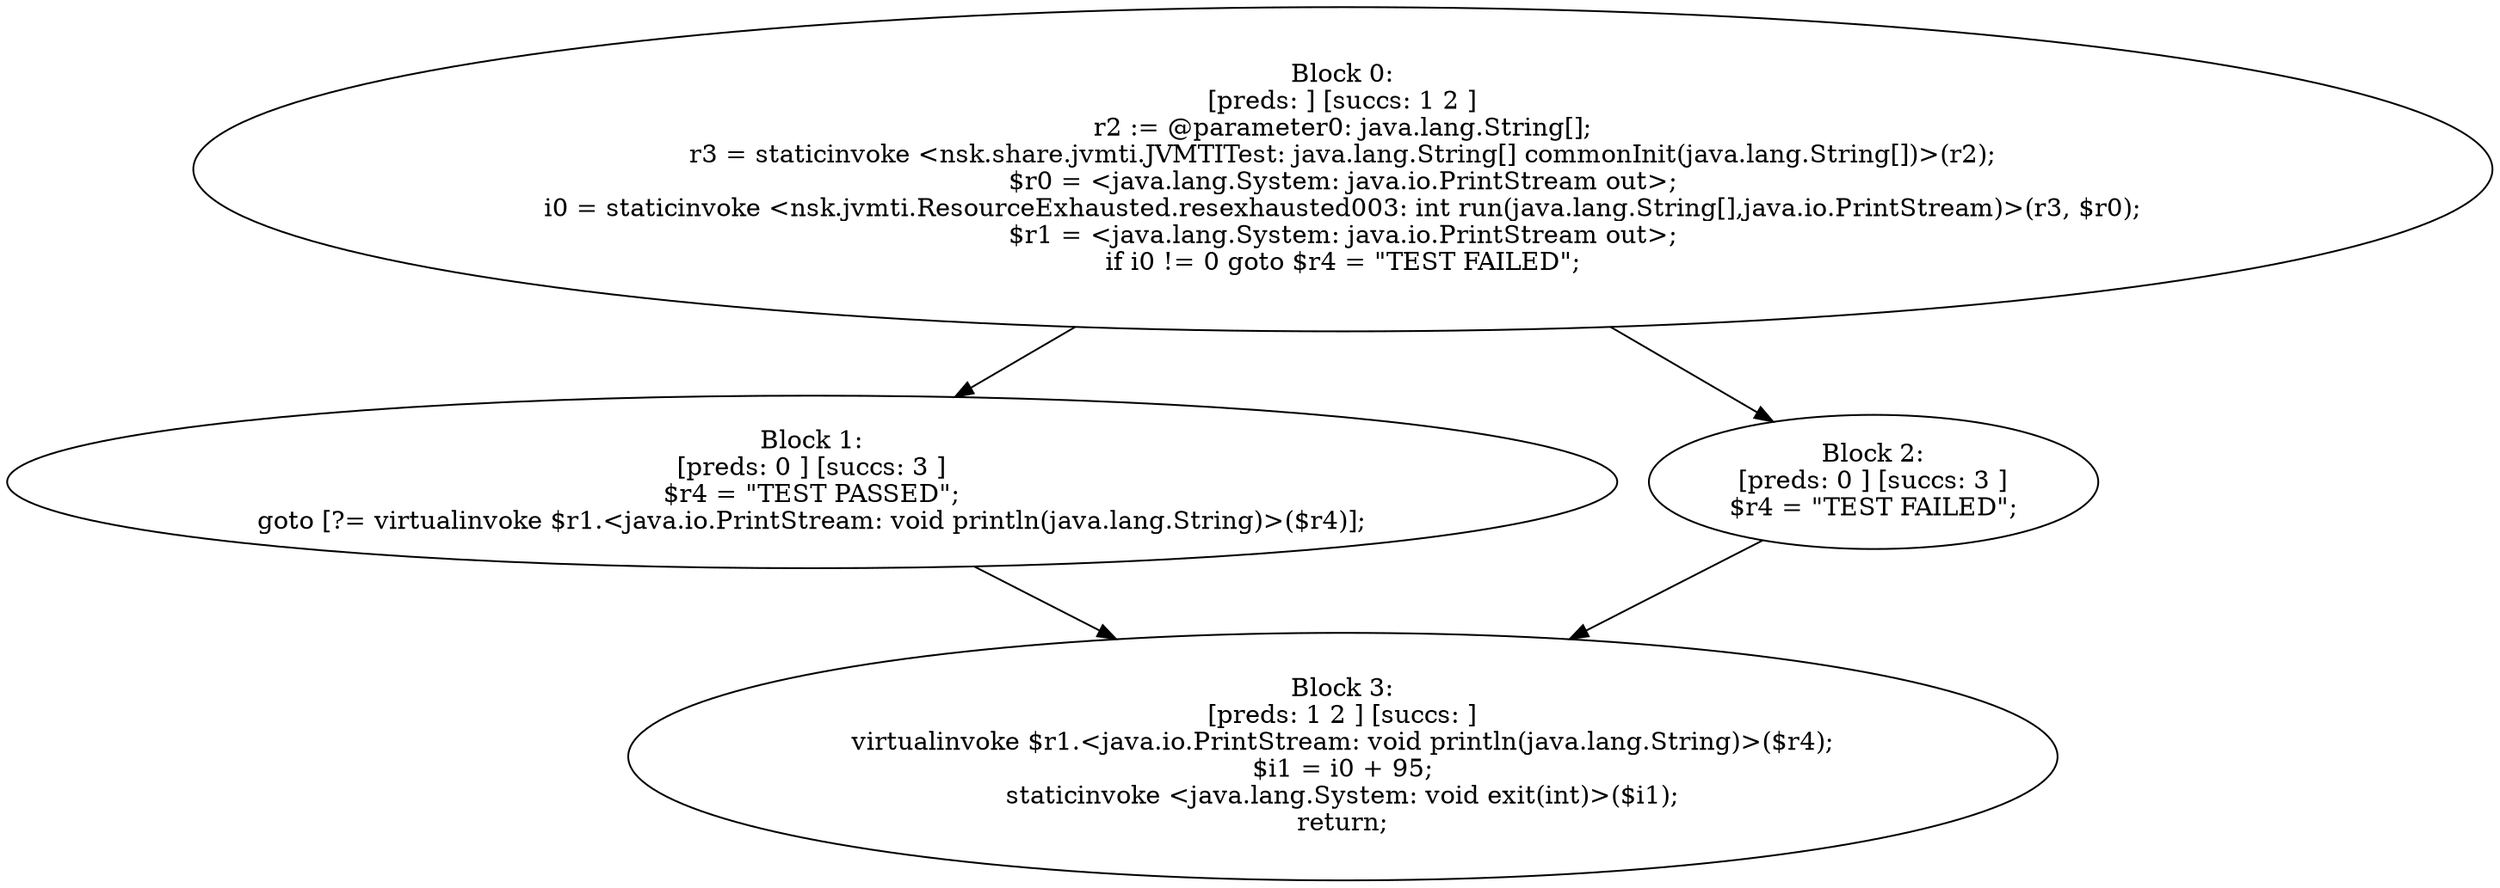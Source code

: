 digraph "unitGraph" {
    "Block 0:
[preds: ] [succs: 1 2 ]
r2 := @parameter0: java.lang.String[];
r3 = staticinvoke <nsk.share.jvmti.JVMTITest: java.lang.String[] commonInit(java.lang.String[])>(r2);
$r0 = <java.lang.System: java.io.PrintStream out>;
i0 = staticinvoke <nsk.jvmti.ResourceExhausted.resexhausted003: int run(java.lang.String[],java.io.PrintStream)>(r3, $r0);
$r1 = <java.lang.System: java.io.PrintStream out>;
if i0 != 0 goto $r4 = \"TEST FAILED\";
"
    "Block 1:
[preds: 0 ] [succs: 3 ]
$r4 = \"TEST PASSED\";
goto [?= virtualinvoke $r1.<java.io.PrintStream: void println(java.lang.String)>($r4)];
"
    "Block 2:
[preds: 0 ] [succs: 3 ]
$r4 = \"TEST FAILED\";
"
    "Block 3:
[preds: 1 2 ] [succs: ]
virtualinvoke $r1.<java.io.PrintStream: void println(java.lang.String)>($r4);
$i1 = i0 + 95;
staticinvoke <java.lang.System: void exit(int)>($i1);
return;
"
    "Block 0:
[preds: ] [succs: 1 2 ]
r2 := @parameter0: java.lang.String[];
r3 = staticinvoke <nsk.share.jvmti.JVMTITest: java.lang.String[] commonInit(java.lang.String[])>(r2);
$r0 = <java.lang.System: java.io.PrintStream out>;
i0 = staticinvoke <nsk.jvmti.ResourceExhausted.resexhausted003: int run(java.lang.String[],java.io.PrintStream)>(r3, $r0);
$r1 = <java.lang.System: java.io.PrintStream out>;
if i0 != 0 goto $r4 = \"TEST FAILED\";
"->"Block 1:
[preds: 0 ] [succs: 3 ]
$r4 = \"TEST PASSED\";
goto [?= virtualinvoke $r1.<java.io.PrintStream: void println(java.lang.String)>($r4)];
";
    "Block 0:
[preds: ] [succs: 1 2 ]
r2 := @parameter0: java.lang.String[];
r3 = staticinvoke <nsk.share.jvmti.JVMTITest: java.lang.String[] commonInit(java.lang.String[])>(r2);
$r0 = <java.lang.System: java.io.PrintStream out>;
i0 = staticinvoke <nsk.jvmti.ResourceExhausted.resexhausted003: int run(java.lang.String[],java.io.PrintStream)>(r3, $r0);
$r1 = <java.lang.System: java.io.PrintStream out>;
if i0 != 0 goto $r4 = \"TEST FAILED\";
"->"Block 2:
[preds: 0 ] [succs: 3 ]
$r4 = \"TEST FAILED\";
";
    "Block 1:
[preds: 0 ] [succs: 3 ]
$r4 = \"TEST PASSED\";
goto [?= virtualinvoke $r1.<java.io.PrintStream: void println(java.lang.String)>($r4)];
"->"Block 3:
[preds: 1 2 ] [succs: ]
virtualinvoke $r1.<java.io.PrintStream: void println(java.lang.String)>($r4);
$i1 = i0 + 95;
staticinvoke <java.lang.System: void exit(int)>($i1);
return;
";
    "Block 2:
[preds: 0 ] [succs: 3 ]
$r4 = \"TEST FAILED\";
"->"Block 3:
[preds: 1 2 ] [succs: ]
virtualinvoke $r1.<java.io.PrintStream: void println(java.lang.String)>($r4);
$i1 = i0 + 95;
staticinvoke <java.lang.System: void exit(int)>($i1);
return;
";
}
